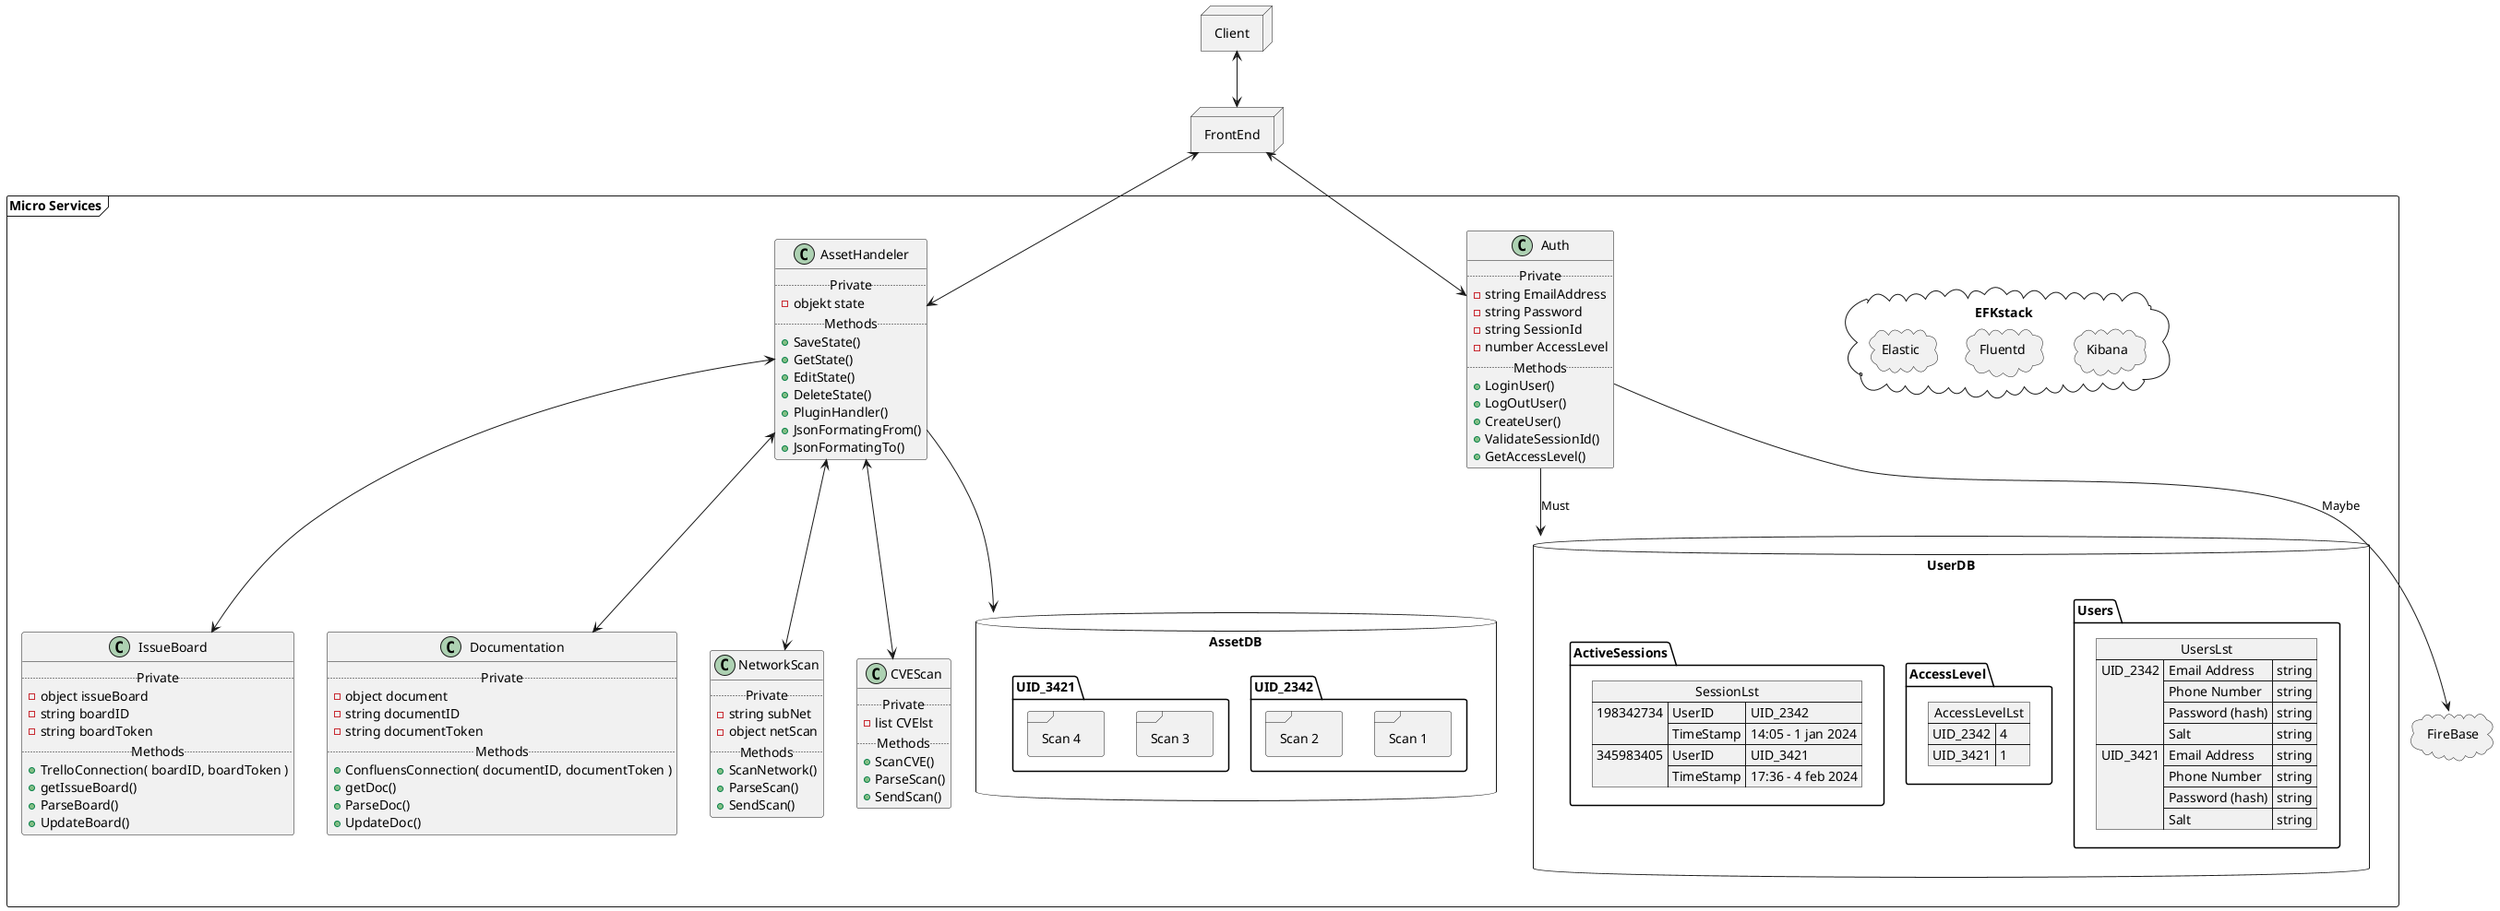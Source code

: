 @startuml "MicroServices"
allow_mixing

node Client

node FrontEnd

' frame API

' cloud IPCluster
cloud FireBase

frame "Micro Services" {
  ' DB 1
  class Auth {
    ..Private..
    - string EmailAddress
    - string Password
    - string SessionId
    - number AccessLevel
    ..Methods..
    + LoginUser()
    + LogOutUser()
    + CreateUser()
    + ValidateSessionId()
    + GetAccessLevel()
  }

  ' DB 2
  class AssetHandeler {
    ..Private..
    - objekt state
    ..Methods..
    + SaveState()
    + GetState()
    + EditState()
    + DeleteState()
    + PluginHandler()
    + JsonFormatingFrom()
    + JsonFormatingTo()
  }

  class NetworkScan {
    ..Private..
    - string subNet
    - object netScan
    ..Methods..
    + ScanNetwork()
    + ParseScan()
    + SendScan()
  }

  class CVEScan {
    ..Private..
    - list CVElst
    ..Methods..
    + ScanCVE()
    + ParseScan()
    + SendScan()
  }

  class IssueBoard {
    ..Private..
    - object issueBoard
    - string boardID
    - string boardToken
    ..Methods..
    + TrelloConnection( boardID, boardToken )
    + getIssueBoard()
    + ParseBoard()
    + UpdateBoard()
  }

  class Documentation {
    ..Private..
    - object document
    - string documentID
    - string documentToken
    ..Methods..
    + ConfluensConnection( documentID, documentToken )
    + getDoc()
    + ParseDoc()
    + UpdateDoc()
  }

  cloud EFKstack {
    cloud Kibana {

    } 

    cloud Fluentd {

    }

    cloud Elastic {

    }
    
  }

  database UserDB {
    folder Users {
        json UsersLst {
          "UID_2342": {
            "Email Address" : "string",
            "Phone Number" : "string",
            "Password (hash)" : "string",
            "Salt" : "string"
          }
          ,
          "UID_3421" : {
            "Email Address" : "string",
            "Phone Number" : "string",
            "Password (hash)" : "string",
            "Salt" : "string"
          }
        }
    }

    folder AccessLevel {
      json AccessLevelLst {
        "UID_2342": "4",
        "UID_3421": "1"
      }

    }

    folder ActiveSessions {
      json SessionLst {
        "198342734": {"UserID": "UID_2342", "TimeStamp": "14:05 - 1 jan 2024"},
        "345983405": {"UserID": "UID_3421", "TimeStamp": "17:36 - 4 feb 2024"}
      }

    }
  }

  database AssetDB {
    folder UID_2342 {
      frame "Scan 1"
      frame "Scan 2"
    }
    folder UID_3421 {
      frame "Scan 3"
      frame "Scan 4"
    }
  }
}


Client <--> FrontEnd
FrontEnd <--> AssetHandeler
FrontEnd <--> Auth
AssetHandeler <--> NetworkScan
AssetHandeler <--> CVEScan
AssetHandeler <--> IssueBoard
AssetHandeler <--> Documentation
' EFKstack <-- AssetHandeler
' EFKstack <-- NetworkScan
' EFKstack <-- CVEScan
' EFKstack <-- IssueBoard
' EFKstack <-- Auth
' EFKstack <-- UserDB
Auth --> UserDB: Must
Auth --> FireBase: Maybe
AssetHandeler --> AssetDB




@enduml
